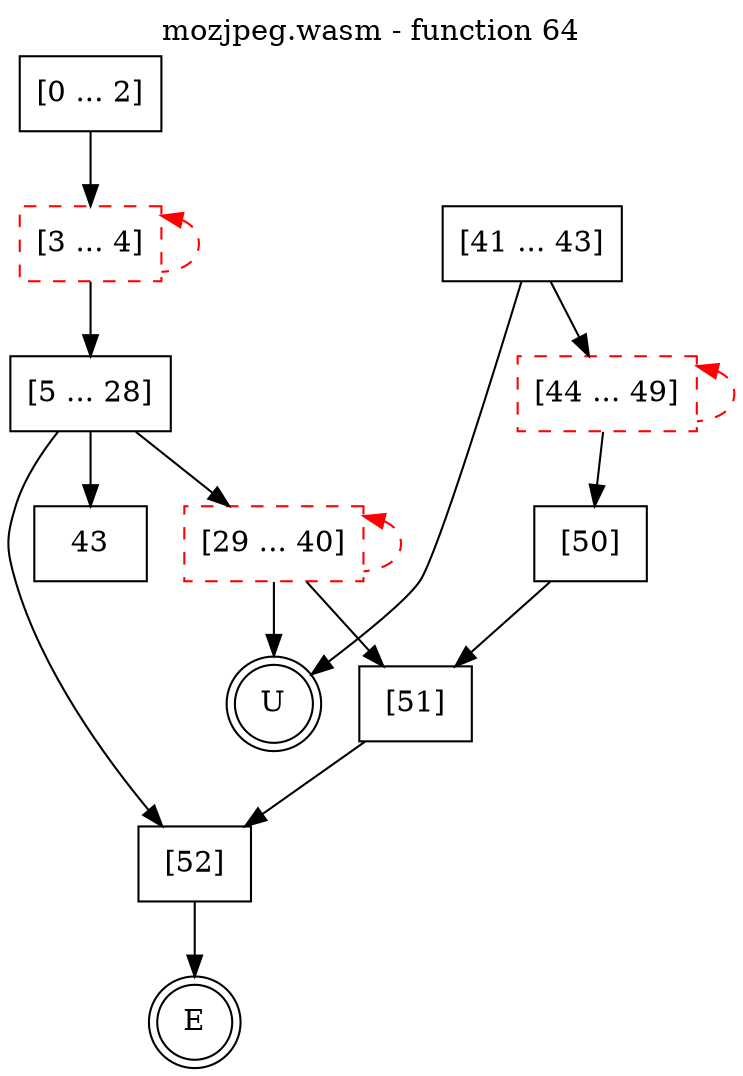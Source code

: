 digraph finite_state_machine {
    label = "mozjpeg.wasm - function 64"
    labelloc =  t
    labelfontsize = 16
    labelfontcolor = black
    labelfontname = "Helvetica"
    node [shape = doublecircle]; E U ;
    node [shape = box];
    node [shape=box, color=black, style=solid] 0[label="[0 ... 2]"]
    node [shape=box, color=red, style=dashed] 3[label="[3 ... 4]"]
    node [shape=box, color=black, style=solid] 5[label="[5 ... 28]"]
    node [shape=box, color=red, style=dashed] 29[label="[29 ... 40]"]
    node [shape=box, color=black, style=solid] 41[label="[41 ... 43]"]
    node [shape=box, color=red, style=dashed] 44[label="[44 ... 49]"]
    node [shape=box, color=black, style=solid] 50[label="[50]"]
    node [shape=box, color=black, style=solid] 51[label="[51]"]
    node [shape=box, color=black, style=solid] 52[label="[52]"]
    node [shape=box, color=black, style=solid] U[label="U"]
    0 -> 3;
    3 -> 5;
    3 -> 3[style="dashed" color="red" dir=back];
    5 -> 29;
    5 -> 43;
    5 -> 52;
    29 -> 51;
    29 -> U;
    29 -> 29[style="dashed" color="red" dir=back];
    41 -> 44;
    41 -> U;
    44 -> 50;
    44 -> 44[style="dashed" color="red" dir=back];
    50 -> 51;
    51 -> 52;
    52 -> E;
}
